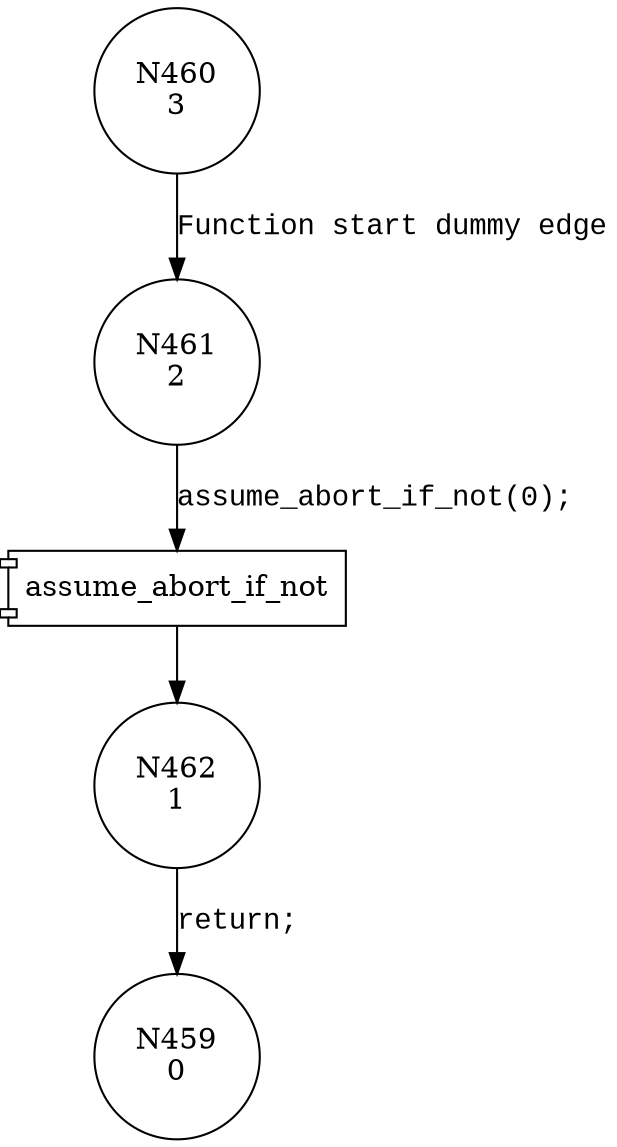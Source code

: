 digraph ldv_exit {
461 [shape="circle" label="N461\n2"]
462 [shape="circle" label="N462\n1"]
460 [shape="circle" label="N460\n3"]
459 [shape="circle" label="N459\n0"]
100006 [shape="component" label="assume_abort_if_not"]
461 -> 100006 [label="assume_abort_if_not(0);" fontname="Courier New"]
100006 -> 462 [label="" fontname="Courier New"]
460 -> 461 [label="Function start dummy edge" fontname="Courier New"]
462 -> 459 [label="return;" fontname="Courier New"]
}